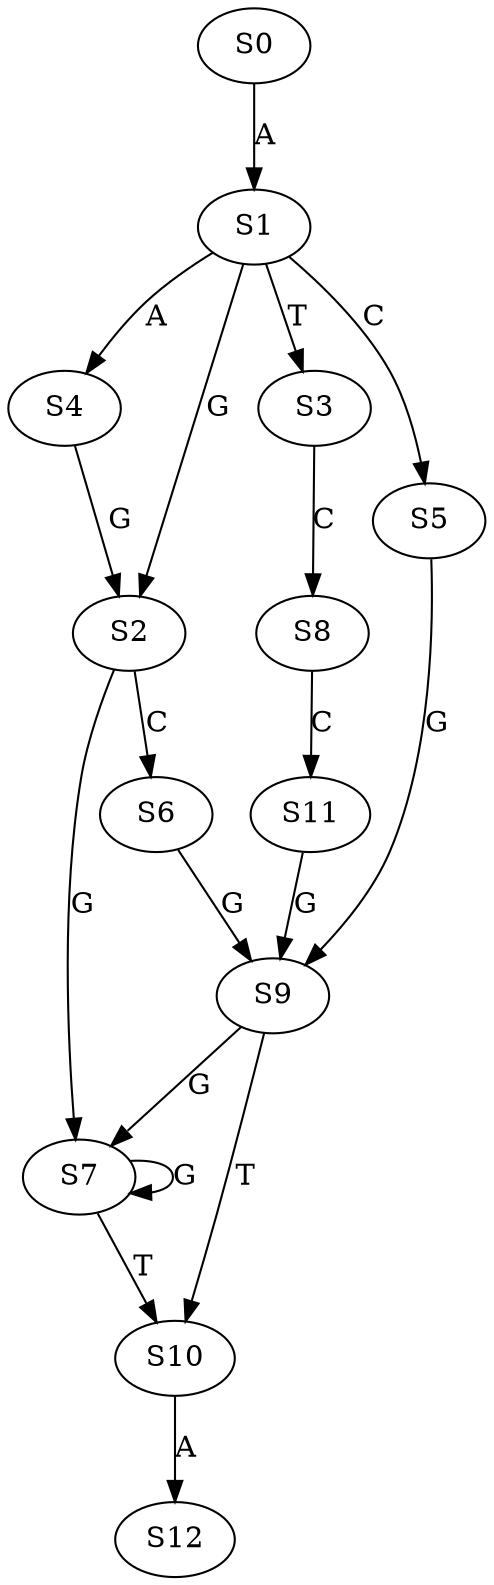 strict digraph  {
	S0 -> S1 [ label = A ];
	S1 -> S2 [ label = G ];
	S1 -> S3 [ label = T ];
	S1 -> S4 [ label = A ];
	S1 -> S5 [ label = C ];
	S2 -> S6 [ label = C ];
	S2 -> S7 [ label = G ];
	S3 -> S8 [ label = C ];
	S4 -> S2 [ label = G ];
	S5 -> S9 [ label = G ];
	S6 -> S9 [ label = G ];
	S7 -> S10 [ label = T ];
	S7 -> S7 [ label = G ];
	S8 -> S11 [ label = C ];
	S9 -> S7 [ label = G ];
	S9 -> S10 [ label = T ];
	S10 -> S12 [ label = A ];
	S11 -> S9 [ label = G ];
}
